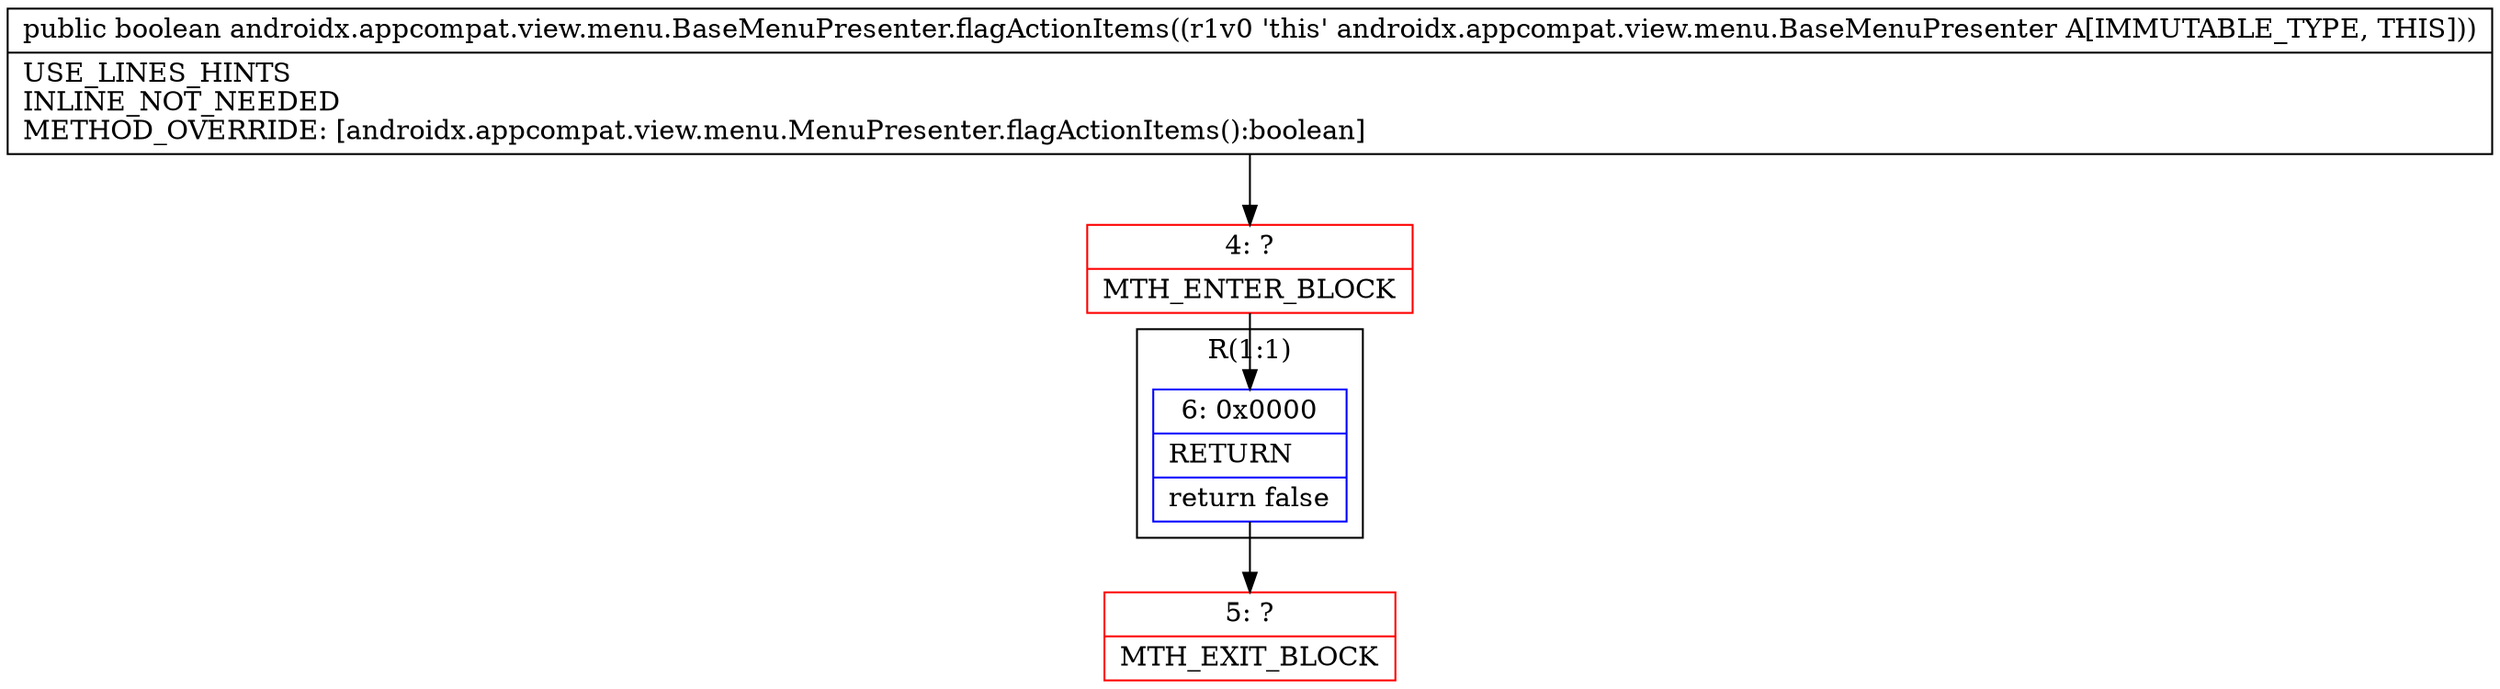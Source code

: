 digraph "CFG forandroidx.appcompat.view.menu.BaseMenuPresenter.flagActionItems()Z" {
subgraph cluster_Region_1403244623 {
label = "R(1:1)";
node [shape=record,color=blue];
Node_6 [shape=record,label="{6\:\ 0x0000|RETURN\l|return false\l}"];
}
Node_4 [shape=record,color=red,label="{4\:\ ?|MTH_ENTER_BLOCK\l}"];
Node_5 [shape=record,color=red,label="{5\:\ ?|MTH_EXIT_BLOCK\l}"];
MethodNode[shape=record,label="{public boolean androidx.appcompat.view.menu.BaseMenuPresenter.flagActionItems((r1v0 'this' androidx.appcompat.view.menu.BaseMenuPresenter A[IMMUTABLE_TYPE, THIS]))  | USE_LINES_HINTS\lINLINE_NOT_NEEDED\lMETHOD_OVERRIDE: [androidx.appcompat.view.menu.MenuPresenter.flagActionItems():boolean]\l}"];
MethodNode -> Node_4;Node_6 -> Node_5;
Node_4 -> Node_6;
}

